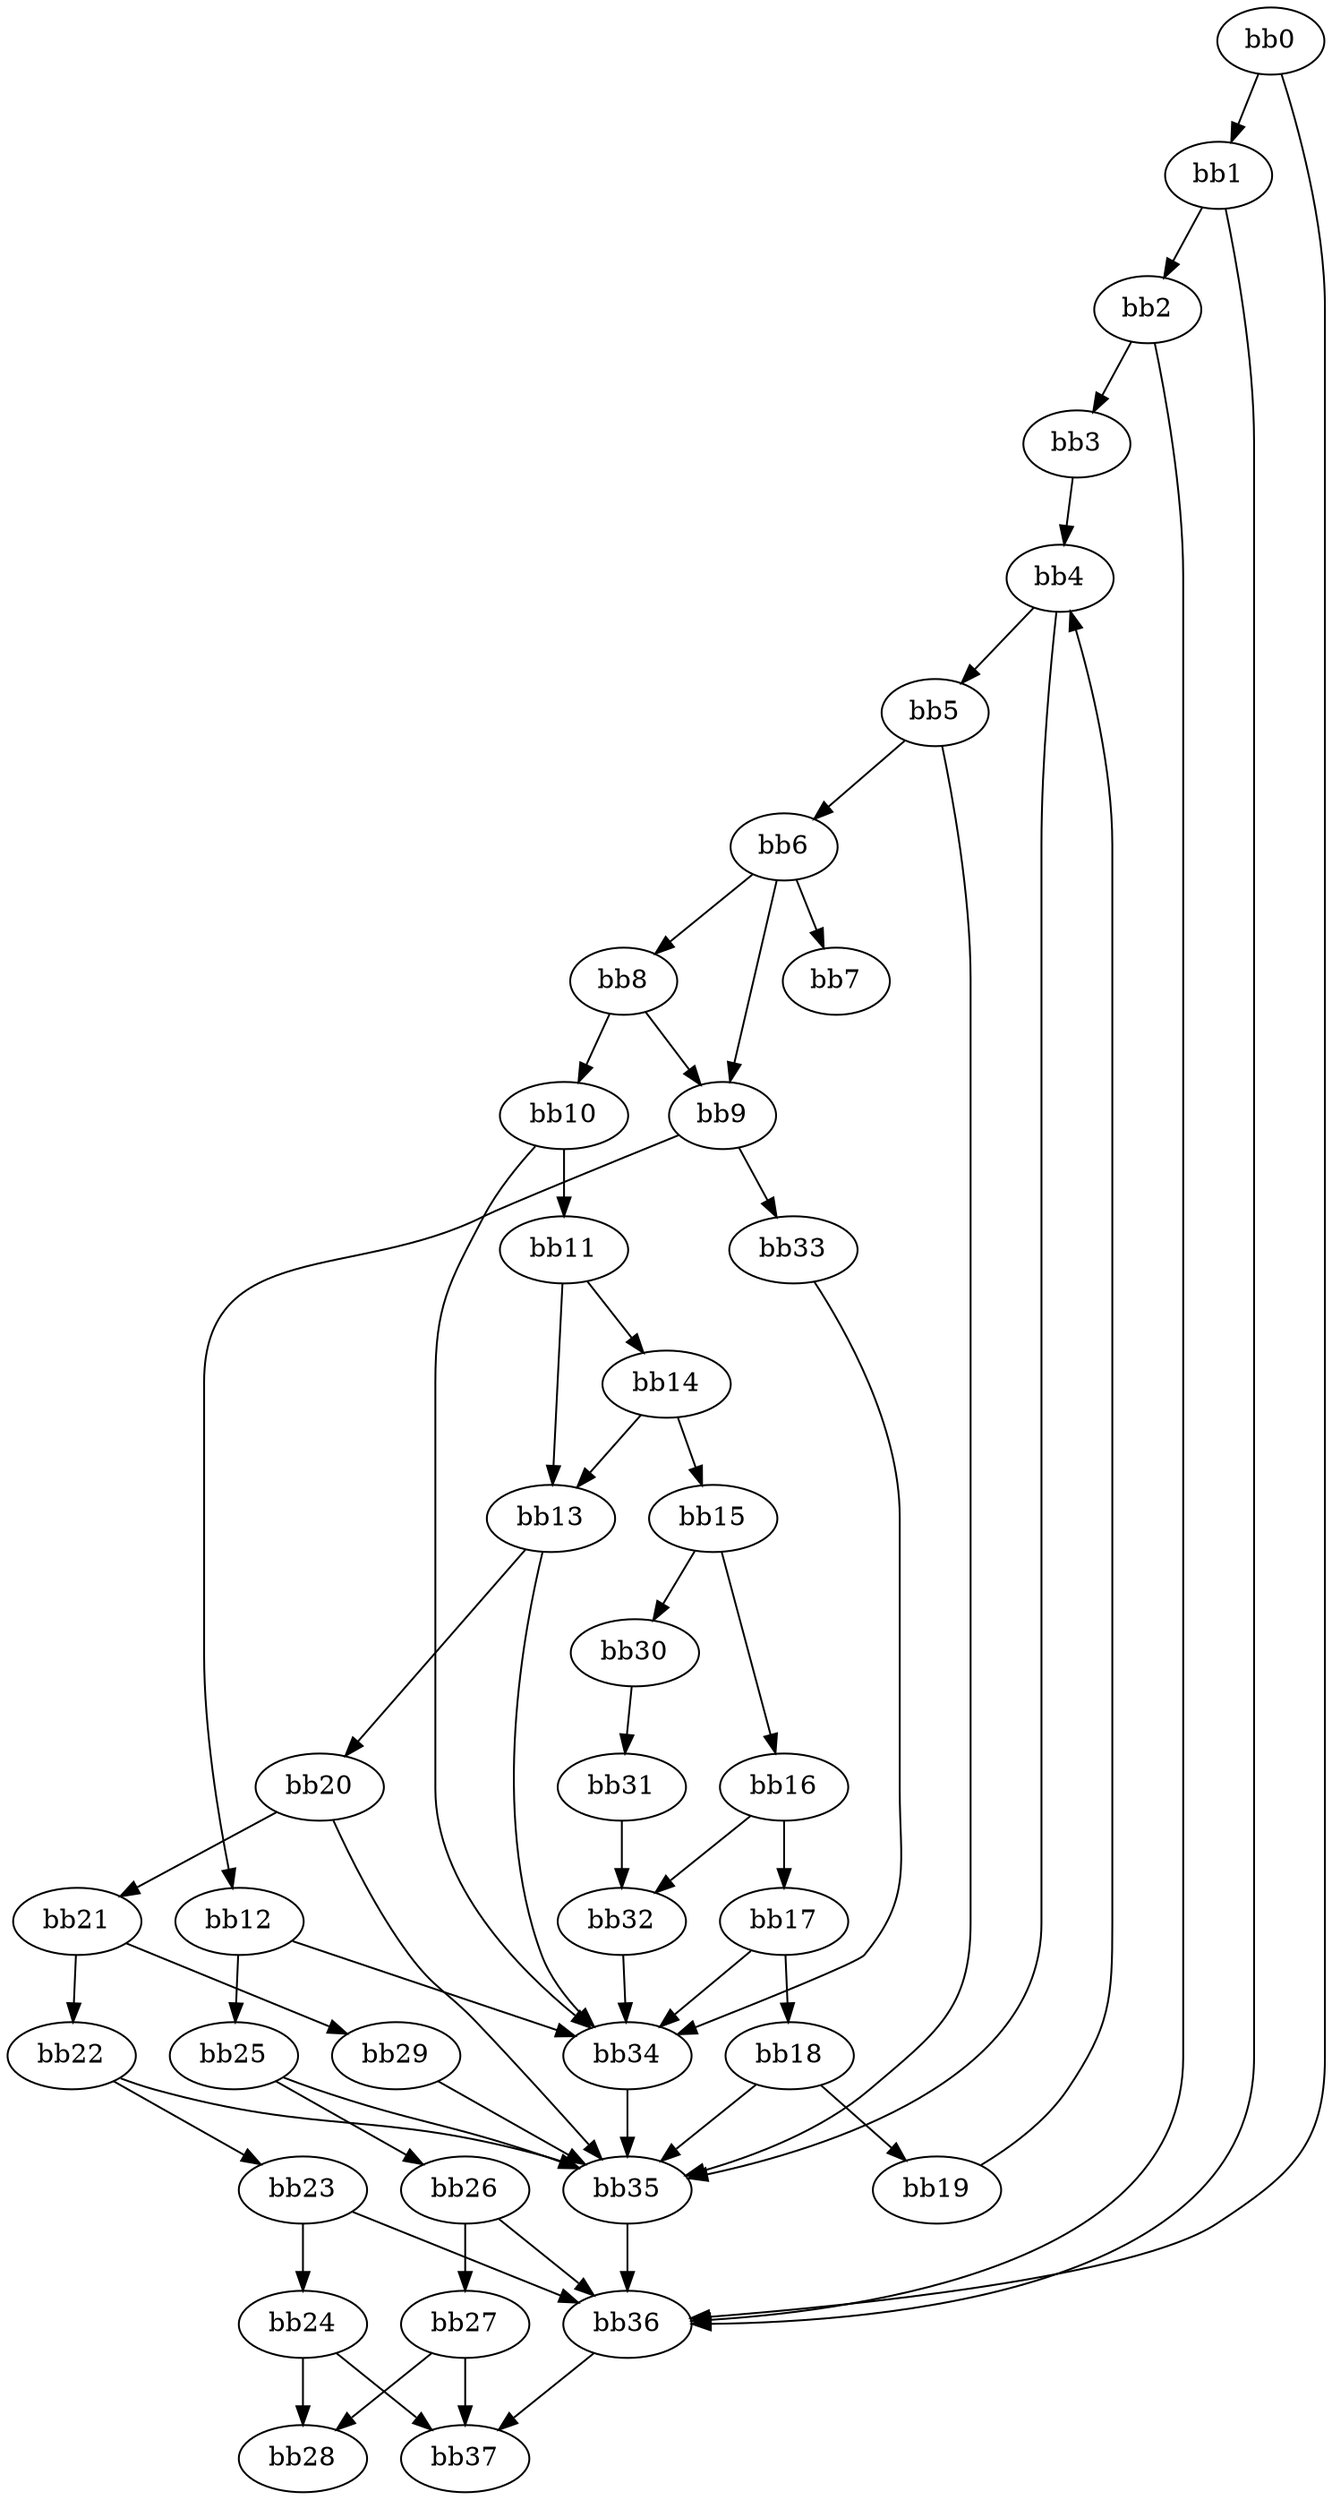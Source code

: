 digraph {
    0 [ label = "bb0\l" ]
    1 [ label = "bb1\l" ]
    2 [ label = "bb2\l" ]
    3 [ label = "bb3\l" ]
    4 [ label = "bb4\l" ]
    5 [ label = "bb5\l" ]
    6 [ label = "bb6\l" ]
    7 [ label = "bb7\l" ]
    8 [ label = "bb8\l" ]
    9 [ label = "bb9\l" ]
    10 [ label = "bb10\l" ]
    11 [ label = "bb11\l" ]
    12 [ label = "bb12\l" ]
    13 [ label = "bb13\l" ]
    14 [ label = "bb14\l" ]
    15 [ label = "bb15\l" ]
    16 [ label = "bb16\l" ]
    17 [ label = "bb17\l" ]
    18 [ label = "bb18\l" ]
    19 [ label = "bb19\l" ]
    20 [ label = "bb20\l" ]
    21 [ label = "bb21\l" ]
    22 [ label = "bb22\l" ]
    23 [ label = "bb23\l" ]
    24 [ label = "bb24\l" ]
    25 [ label = "bb25\l" ]
    26 [ label = "bb26\l" ]
    27 [ label = "bb27\l" ]
    28 [ label = "bb28\l" ]
    29 [ label = "bb29\l" ]
    30 [ label = "bb30\l" ]
    31 [ label = "bb31\l" ]
    32 [ label = "bb32\l" ]
    33 [ label = "bb33\l" ]
    34 [ label = "bb34\l" ]
    35 [ label = "bb35\l" ]
    36 [ label = "bb36\l" ]
    37 [ label = "bb37\l" ]
    0 -> 1 [ ]
    0 -> 36 [ ]
    1 -> 2 [ ]
    1 -> 36 [ ]
    2 -> 3 [ ]
    2 -> 36 [ ]
    3 -> 4 [ ]
    4 -> 5 [ ]
    4 -> 35 [ ]
    5 -> 6 [ ]
    5 -> 35 [ ]
    6 -> 7 [ ]
    6 -> 8 [ ]
    6 -> 9 [ ]
    8 -> 9 [ ]
    8 -> 10 [ ]
    9 -> 12 [ ]
    9 -> 33 [ ]
    10 -> 11 [ ]
    10 -> 34 [ ]
    11 -> 13 [ ]
    11 -> 14 [ ]
    12 -> 25 [ ]
    12 -> 34 [ ]
    13 -> 20 [ ]
    13 -> 34 [ ]
    14 -> 13 [ ]
    14 -> 15 [ ]
    15 -> 16 [ ]
    15 -> 30 [ ]
    16 -> 17 [ ]
    16 -> 32 [ ]
    17 -> 18 [ ]
    17 -> 34 [ ]
    18 -> 19 [ ]
    18 -> 35 [ ]
    19 -> 4 [ ]
    20 -> 21 [ ]
    20 -> 35 [ ]
    21 -> 22 [ ]
    21 -> 29 [ ]
    22 -> 23 [ ]
    22 -> 35 [ ]
    23 -> 24 [ ]
    23 -> 36 [ ]
    24 -> 28 [ ]
    24 -> 37 [ ]
    25 -> 26 [ ]
    25 -> 35 [ ]
    26 -> 27 [ ]
    26 -> 36 [ ]
    27 -> 28 [ ]
    27 -> 37 [ ]
    29 -> 35 [ ]
    30 -> 31 [ ]
    31 -> 32 [ ]
    32 -> 34 [ ]
    33 -> 34 [ ]
    34 -> 35 [ ]
    35 -> 36 [ ]
    36 -> 37 [ ]
}

